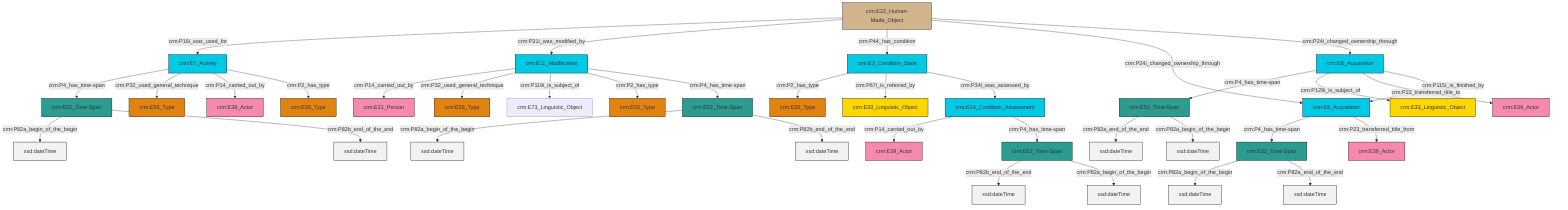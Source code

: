graph TD
classDef Literal fill:#f2f2f2,stroke:#000000;
classDef CRM_Entity fill:#FFFFFF,stroke:#000000;
classDef Temporal_Entity fill:#00C9E6, stroke:#000000;
classDef Type fill:#E18312, stroke:#000000;
classDef Time-Span fill:#2C9C91, stroke:#000000;
classDef Appellation fill:#FFEB7F, stroke:#000000;
classDef Place fill:#008836, stroke:#000000;
classDef Persistent_Item fill:#B266B2, stroke:#000000;
classDef Conceptual_Object fill:#FFD700, stroke:#000000;
classDef Physical_Thing fill:#D2B48C, stroke:#000000;
classDef Actor fill:#f58aad, stroke:#000000;
classDef PC_Classes fill:#4ce600, stroke:#000000;
classDef Multi fill:#cccccc,stroke:#000000;

0["crm:E52_Time-Span"]:::Time-Span -->|crm:P82a_end_of_the_end| 1[xsd:dateTime]:::Literal
4["crm:E22_Human-Made_Object"]:::Physical_Thing -->|crm:P16i_was_used_for| 2["crm:E7_Activity"]:::Temporal_Entity
11["crm:E3_Condition_State"]:::Temporal_Entity -->|crm:P2_has_type| 12["crm:E55_Type"]:::Type
13["crm:E11_Modification"]:::Temporal_Entity -->|crm:P14_carried_out_by| 5["crm:E21_Person"]:::Actor
2["crm:E7_Activity"]:::Temporal_Entity -->|crm:P4_has_time-span| 14["crm:E52_Time-Span"]:::Time-Span
15["crm:E8_Acquisition"]:::Temporal_Entity -->|crm:P4_has_time-span| 16["crm:E52_Time-Span"]:::Time-Span
4["crm:E22_Human-Made_Object"]:::Physical_Thing -->|crm:P31i_was_modified_by| 13["crm:E11_Modification"]:::Temporal_Entity
17["crm:E8_Acquisition"]:::Temporal_Entity -->|crm:P4_has_time-span| 0["crm:E52_Time-Span"]:::Time-Span
13["crm:E11_Modification"]:::Temporal_Entity -->|crm:P32_used_general_technique| 19["crm:E55_Type"]:::Type
2["crm:E7_Activity"]:::Temporal_Entity -->|crm:P32_used_general_technique| 7["crm:E55_Type"]:::Type
17["crm:E8_Acquisition"]:::Temporal_Entity -->|crm:P129i_is_subject_of| 20["crm:E33_Linguistic_Object"]:::Conceptual_Object
0["crm:E52_Time-Span"]:::Time-Span -->|crm:P82a_begin_of_the_begin| 21[xsd:dateTime]:::Literal
16["crm:E52_Time-Span"]:::Time-Span -->|crm:P82a_begin_of_the_begin| 23[xsd:dateTime]:::Literal
27["crm:E52_Time-Span"]:::Time-Span -->|crm:P82b_end_of_the_end| 28[xsd:dateTime]:::Literal
17["crm:E8_Acquisition"]:::Temporal_Entity -->|crm:P22_transferred_title_to| 31["crm:E39_Actor"]:::Actor
4["crm:E22_Human-Made_Object"]:::Physical_Thing -->|crm:P44_has_condition| 11["crm:E3_Condition_State"]:::Temporal_Entity
33["crm:E14_Condition_Assessment"]:::Temporal_Entity -->|crm:P14_carried_out_by| 34["crm:E39_Actor"]:::Actor
15["crm:E8_Acquisition"]:::Temporal_Entity -->|crm:P23_transferred_title_from| 29["crm:E39_Actor"]:::Actor
4["crm:E22_Human-Made_Object"]:::Physical_Thing -->|crm:P24i_changed_ownership_through| 15["crm:E8_Acquisition"]:::Temporal_Entity
35["crm:E52_Time-Span"]:::Time-Span -->|crm:P82a_begin_of_the_begin| 36[xsd:dateTime]:::Literal
2["crm:E7_Activity"]:::Temporal_Entity -->|crm:P14_carried_out_by| 38["crm:E39_Actor"]:::Actor
4["crm:E22_Human-Made_Object"]:::Physical_Thing -->|crm:P24i_changed_ownership_through| 17["crm:E8_Acquisition"]:::Temporal_Entity
13["crm:E11_Modification"]:::Temporal_Entity -->|crm:P119i_is_subject_of| 9["crm:E73_Linguistic_Object"]:::Default
13["crm:E11_Modification"]:::Temporal_Entity -->|crm:P2_has_type| 24["crm:E55_Type"]:::Type
13["crm:E11_Modification"]:::Temporal_Entity -->|crm:P4_has_time-span| 35["crm:E52_Time-Span"]:::Time-Span
17["crm:E8_Acquisition"]:::Temporal_Entity -->|crm:P115i_is_finished_by| 15["crm:E8_Acquisition"]:::Temporal_Entity
16["crm:E52_Time-Span"]:::Time-Span -->|crm:P82a_end_of_the_end| 42[xsd:dateTime]:::Literal
2["crm:E7_Activity"]:::Temporal_Entity -->|crm:P2_has_type| 45["crm:E55_Type"]:::Type
11["crm:E3_Condition_State"]:::Temporal_Entity -->|crm:P67i_is_referred_by| 43["crm:E33_Linguistic_Object"]:::Conceptual_Object
11["crm:E3_Condition_State"]:::Temporal_Entity -->|crm:P34i_was_assessed_by| 33["crm:E14_Condition_Assessment"]:::Temporal_Entity
33["crm:E14_Condition_Assessment"]:::Temporal_Entity -->|crm:P4_has_time-span| 27["crm:E52_Time-Span"]:::Time-Span
27["crm:E52_Time-Span"]:::Time-Span -->|crm:P82a_begin_of_the_begin| 52[xsd:dateTime]:::Literal
14["crm:E52_Time-Span"]:::Time-Span -->|crm:P82a_begin_of_the_begin| 54[xsd:dateTime]:::Literal
14["crm:E52_Time-Span"]:::Time-Span -->|crm:P82b_end_of_the_end| 57[xsd:dateTime]:::Literal
35["crm:E52_Time-Span"]:::Time-Span -->|crm:P82b_end_of_the_end| 59[xsd:dateTime]:::Literal